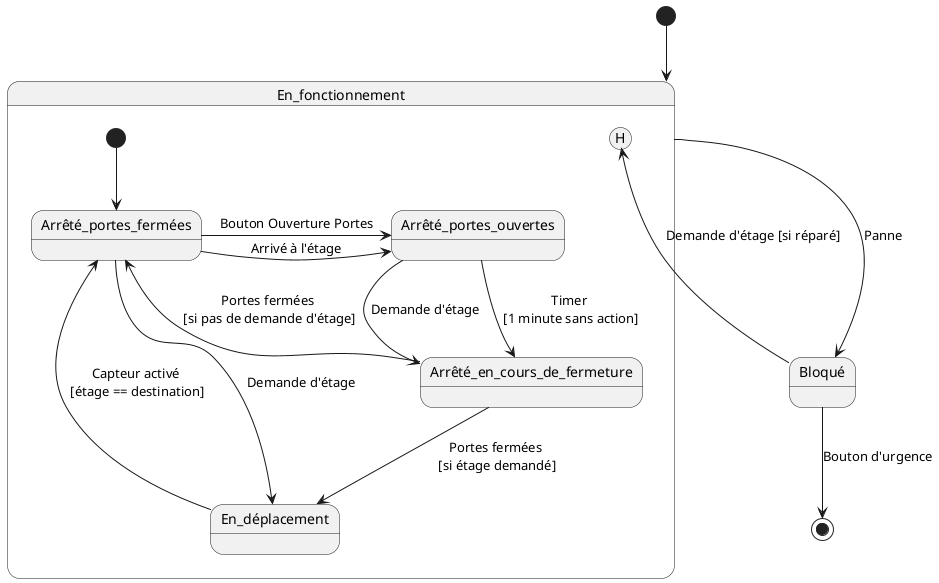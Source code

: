@startuml
[*] -down-> En_fonctionnement

state En_fonctionnement {
    [*] --> Arrêté_portes_fermées
    Arrêté_portes_fermées -right-> Arrêté_portes_ouvertes : Bouton Ouverture Portes
    Arrêté_portes_fermées -right-> Arrêté_portes_ouvertes : Arrivé à l'étage
    Arrêté_portes_ouvertes --> Arrêté_en_cours_de_fermeture : Timer\n [1 minute sans action]
    Arrêté_portes_ouvertes --> Arrêté_en_cours_de_fermeture : Demande d'étage
    Arrêté_en_cours_de_fermeture --> En_déplacement : Portes fermées\n [si étage demandé]
    Arrêté_en_cours_de_fermeture --> Arrêté_portes_fermées : Portes fermées\n [si pas de demande d'étage]
    Arrêté_portes_fermées --> En_déplacement : Demande d'étage
    En_déplacement --> Arrêté_portes_fermées : Capteur activé\n [étage == destination]

}

En_fonctionnement --down-> Bloqué : Panne
Bloqué --> En_fonctionnement[H] : Demande d'étage [si réparé]
Bloqué --> [*] : Bouton d'urgence

@enduml
